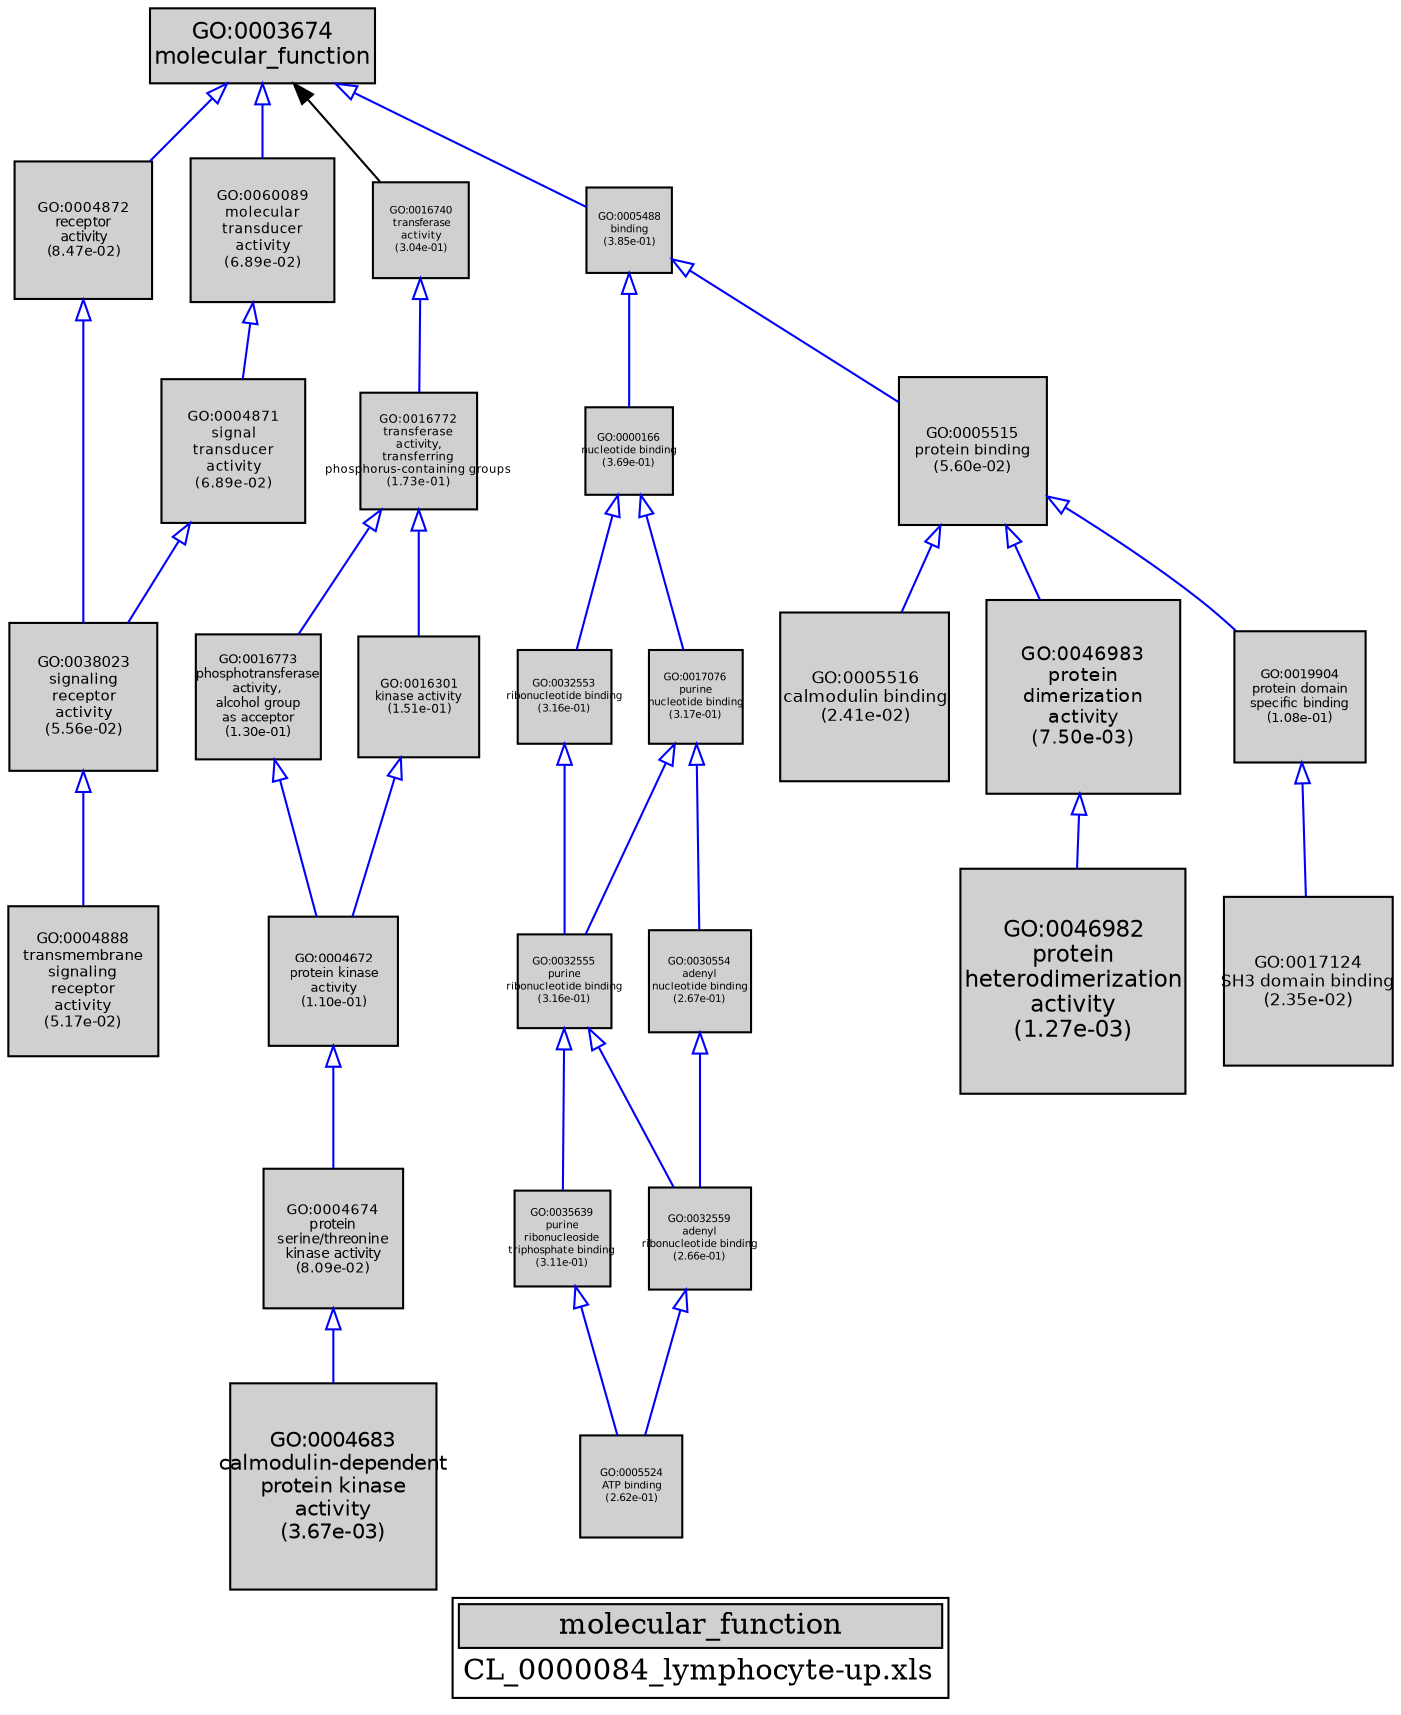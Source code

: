 digraph "molecular_function" {
graph [ bgcolor = "#FFFFFF", label = <<TABLE COLOR="black" BGCOLOR="white"><TR><TD COLSPAN="2" BGCOLOR="#D0D0D0"><FONT COLOR="black">molecular_function</FONT></TD></TR><TR><TD BORDER="0">CL_0000084_lymphocyte-up.xls</TD></TR></TABLE>> ];
node [ fontname = "Helvetica" ];

subgraph "nodes" {

node [ style = "filled", fixedsize = "true", width = 1, shape = "box", fontsize = 9, fillcolor = "#D0D0D0", fontcolor = "black", color = "black" ];

"GO:0004871" [ URL = "#GO:0004871", label = <<TABLE BORDER="0"><TR><TD>GO:0004871<BR/>signal<BR/>transducer<BR/>activity<BR/>(6.89e-02)</TD></TR></TABLE>>, width = 0.953000588502, shape = "box", fontsize = 6.86160423722, height = 0.953000588502 ];
"GO:0004674" [ URL = "#GO:0004674", label = <<TABLE BORDER="0"><TR><TD>GO:0004674<BR/>protein<BR/>serine/threonine<BR/>kinase activity<BR/>(8.09e-02)</TD></TR></TABLE>>, width = 0.924292929284, shape = "box", fontsize = 6.65490909084, height = 0.924292929284 ];
"GO:0032553" [ URL = "#GO:0032553", label = <<TABLE BORDER="0"><TR><TD>GO:0032553<BR/>ribonucleotide binding<BR/>(3.16e-01)</TD></TR></TABLE>>, width = 0.629610392876, shape = "box", fontsize = 5.0, height = 0.629610392876 ];
"GO:0000166" [ URL = "#GO:0000166", label = <<TABLE BORDER="0"><TR><TD>GO:0000166<BR/>nucleotide binding<BR/>(3.69e-01)</TD></TR></TABLE>>, width = 0.586858038965, shape = "box", fontsize = 5.0, height = 0.586858038965 ];
"GO:0032555" [ URL = "#GO:0032555", label = <<TABLE BORDER="0"><TR><TD>GO:0032555<BR/>purine<BR/>ribonucleotide binding<BR/>(3.16e-01)</TD></TR></TABLE>>, width = 0.629743788177, shape = "box", fontsize = 5.0, height = 0.629743788177 ];
"GO:0017076" [ URL = "#GO:0017076", label = <<TABLE BORDER="0"><TR><TD>GO:0017076<BR/>purine<BR/>nucleotide binding<BR/>(3.17e-01)</TD></TR></TABLE>>, width = 0.628811258552, shape = "box", fontsize = 5.0, height = 0.628811258552 ];
"GO:0005516" [ URL = "#GO:0005516", label = <<TABLE BORDER="0"><TR><TD>GO:0005516<BR/>calmodulin binding<BR/>(2.41e-02)</TD></TR></TABLE>>, width = 1.12313257343, shape = "box", fontsize = 8.08655452872, height = 1.12313257343 ];
"GO:0004672" [ URL = "#GO:0004672", label = <<TABLE BORDER="0"><TR><TD>GO:0004672<BR/>protein kinase<BR/>activity<BR/>(1.10e-01)</TD></TR></TABLE>>, width = 0.866884872686, shape = "box", fontsize = 6.24157108334, height = 0.866884872686 ];
"GO:0016773" [ URL = "#GO:0016773", label = <<TABLE BORDER="0"><TR><TD>GO:0016773<BR/>phosphotransferase<BR/>activity,<BR/>alcohol group<BR/>as acceptor<BR/>(1.30e-01)</TD></TR></TABLE>>, width = 0.83381715817, shape = "box", fontsize = 6.00348353882, height = 0.83381715817 ];
"GO:0004683" [ URL = "#GO:0004683", label = <<TABLE BORDER="0"><TR><TD>GO:0004683<BR/>calmodulin-dependent<BR/>protein kinase<BR/>activity<BR/>(3.67e-03)</TD></TR></TABLE>>, width = 1.37598953033, shape = "box", fontsize = 9.90712461834, height = 1.37598953033 ];
"GO:0005524" [ URL = "#GO:0005524", label = <<TABLE BORDER="0"><TR><TD>GO:0005524<BR/>ATP binding<BR/>(2.62e-01)</TD></TR></TABLE>>, width = 0.678521479827, shape = "box", fontsize = 5.0, height = 0.678521479827 ];
"GO:0005515" [ URL = "#GO:0005515", label = <<TABLE BORDER="0"><TR><TD>GO:0005515<BR/>protein binding<BR/>(5.60e-02)</TD></TR></TABLE>>, width = 0.989029004333, shape = "box", fontsize = 7.1210088312, height = 0.989029004333 ];
"GO:0004872" [ URL = "#GO:0004872", label = <<TABLE BORDER="0"><TR><TD>GO:0004872<BR/>receptor<BR/>activity<BR/>(8.47e-02)</TD></TR></TABLE>>, width = 0.915909650014, shape = "box", fontsize = 6.5945494801, height = 0.915909650014 ];
"GO:0046983" [ URL = "#GO:0046983", label = <<TABLE BORDER="0"><TR><TD>GO:0046983<BR/>protein<BR/>dimerization<BR/>activity<BR/>(7.50e-03)</TD></TR></TABLE>>, width = 1.2856502074, shape = "box", fontsize = 9.25668149329, height = 1.2856502074 ];
"GO:0046982" [ URL = "#GO:0046982", label = <<TABLE BORDER="0"><TR><TD>GO:0046982<BR/>protein<BR/>heterodimerization<BR/>activity<BR/>(1.27e-03)</TD></TR></TABLE>>, width = 1.5, shape = "box", fontsize = 10.8, height = 1.5 ];
"GO:0004888" [ URL = "#GO:0004888", label = <<TABLE BORDER="0"><TR><TD>GO:0004888<BR/>transmembrane<BR/>signaling<BR/>receptor<BR/>activity<BR/>(5.17e-02)</TD></TR></TABLE>>, width = 1.00237648929, shape = "box", fontsize = 7.21711072291, height = 1.00237648929 ];
"GO:0016301" [ URL = "#GO:0016301", label = <<TABLE BORDER="0"><TR><TD>GO:0016301<BR/>kinase activity<BR/>(1.51e-01)</TD></TR></TABLE>>, width = 0.80357148541, shape = "box", fontsize = 5.78571469495, height = 0.80357148541 ];
"GO:0030554" [ URL = "#GO:0030554", label = <<TABLE BORDER="0"><TR><TD>GO:0030554<BR/>adenyl<BR/>nucleotide binding<BR/>(2.67e-01)</TD></TR></TABLE>>, width = 0.673676136203, shape = "box", fontsize = 5.0, height = 0.673676136203 ];
"GO:0032559" [ URL = "#GO:0032559", label = <<TABLE BORDER="0"><TR><TD>GO:0032559<BR/>adenyl<BR/>ribonucleotide binding<BR/>(2.66e-01)</TD></TR></TABLE>>, width = 0.674763067036, shape = "box", fontsize = 5.0, height = 0.674763067036 ];
"GO:0016772" [ URL = "#GO:0016772", label = <<TABLE BORDER="0"><TR><TD>GO:0016772<BR/>transferase<BR/>activity,<BR/>transferring<BR/>phosphorus-containing groups<BR/>(1.73e-01)</TD></TR></TABLE>>, width = 0.774408636076, shape = "box", fontsize = 5.57574217975, height = 0.774408636076 ];
"GO:0016740" [ URL = "#GO:0016740", label = <<TABLE BORDER="0"><TR><TD>GO:0016740<BR/>transferase<BR/>activity<BR/>(3.04e-01)</TD></TR></TABLE>>, width = 0.640059398239, shape = "box", fontsize = 5.0, height = 0.640059398239 ];
"GO:0038023" [ URL = "#GO:0038023", label = <<TABLE BORDER="0"><TR><TD>GO:0038023<BR/>signaling<BR/>receptor<BR/>activity<BR/>(5.56e-02)</TD></TR></TABLE>>, width = 0.990152291242, shape = "box", fontsize = 7.12909649694, height = 0.990152291242 ];
"GO:0017124" [ URL = "#GO:0017124", label = <<TABLE BORDER="0"><TR><TD>GO:0017124<BR/>SH3 domain binding<BR/>(2.35e-02)</TD></TR></TABLE>>, width = 1.12691260585, shape = "box", fontsize = 8.1137707621, height = 1.12691260585 ];
"GO:0005488" [ URL = "#GO:0005488", label = <<TABLE BORDER="0"><TR><TD>GO:0005488<BR/>binding<BR/>(3.85e-01)</TD></TR></TABLE>>, width = 0.574879798498, shape = "box", fontsize = 5.0, height = 0.574879798498 ];
"GO:0003674" [ URL = "#GO:0003674", label = <<TABLE BORDER="0"><TR><TD>GO:0003674<BR/>molecular_function</TD></TR></TABLE>>, width = 1.5, shape = "box", fontsize = 10.8 ];
"GO:0035639" [ URL = "#GO:0035639", label = <<TABLE BORDER="0"><TR><TD>GO:0035639<BR/>purine<BR/>ribonucleoside<BR/>triphosphate binding<BR/>(3.11e-01)</TD></TR></TABLE>>, width = 0.634179358408, shape = "box", fontsize = 5.0, height = 0.634179358408 ];
"GO:0060089" [ URL = "#GO:0060089", label = <<TABLE BORDER="0"><TR><TD>GO:0060089<BR/>molecular<BR/>transducer<BR/>activity<BR/>(6.89e-02)</TD></TR></TABLE>>, width = 0.953000588502, shape = "box", fontsize = 6.86160423722, height = 0.953000588502 ];
"GO:0019904" [ URL = "#GO:0019904", label = <<TABLE BORDER="0"><TR><TD>GO:0019904<BR/>protein domain<BR/>specific binding<BR/>(1.08e-01)</TD></TR></TABLE>>, width = 0.870910918601, shape = "box", fontsize = 6.27055861393, height = 0.870910918601 ];
}
subgraph "edges" {


edge [ dir = "back", weight = 1 ];
subgraph "regulates" {


edge [ color = "cyan", arrowtail = "none" ];
subgraph "positive" {


edge [ color = "green", arrowtail = "vee" ];
}
subgraph "negative" {


edge [ color = "red", arrowtail = "tee" ];
}
}
subgraph "part_of" {


edge [ color = "purple", arrowtail = "diamond", weight = 2.5 ];
}
subgraph "is_a" {


edge [ color = "blue", arrowtail = "empty", weight = 5.0 ];
"GO:0038023" -> "GO:0004888";
"GO:0016740" -> "GO:0016772";
"GO:0005515" -> "GO:0046983";
"GO:0032553" -> "GO:0032555";
"GO:0035639" -> "GO:0005524";
"GO:0032555" -> "GO:0032559";
"GO:0005515" -> "GO:0019904";
"GO:0019904" -> "GO:0017124";
"GO:0030554" -> "GO:0032559";
"GO:0060089" -> "GO:0004871";
"GO:0003674" -> "GO:0005488";
"GO:0032555" -> "GO:0035639";
"GO:0004672" -> "GO:0004674";
"GO:0005488" -> "GO:0000166";
"GO:0000166" -> "GO:0017076";
"GO:0000166" -> "GO:0032553";
"GO:0005488" -> "GO:0005515";
"GO:0004872" -> "GO:0038023";
"GO:0046983" -> "GO:0046982";
"GO:0016773" -> "GO:0004672";
"GO:0004674" -> "GO:0004683";
"GO:0017076" -> "GO:0030554";
"GO:0016301" -> "GO:0004672";
"GO:0005515" -> "GO:0005516";
"GO:0032559" -> "GO:0005524";
"GO:0003674" -> "GO:0004872";
"GO:0016772" -> "GO:0016773";
"GO:0004871" -> "GO:0038023";
"GO:0016772" -> "GO:0016301";
"GO:0017076" -> "GO:0032555";
"GO:0003674" -> "GO:0060089";
}
"GO:0003674" -> "GO:0016740";
}
}
